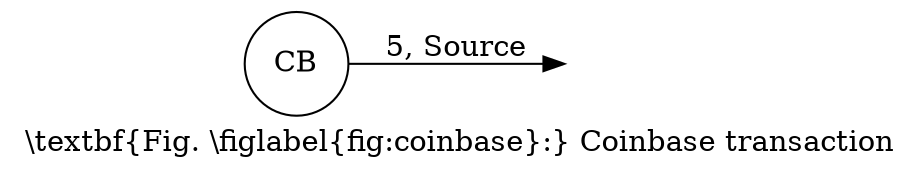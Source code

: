 digraph G {
  graph [
    texmode=raw,
    label="\\textbf{Fig. \\figlabel{fig:coinbase}:} Coinbase transaction"
  ];
  node [shape="circle", texmode=math];
  edge [texmode=math];
  rankdir=LR;

  CB -> bar [label="5, Source"];

  bar [style=invis];
}
